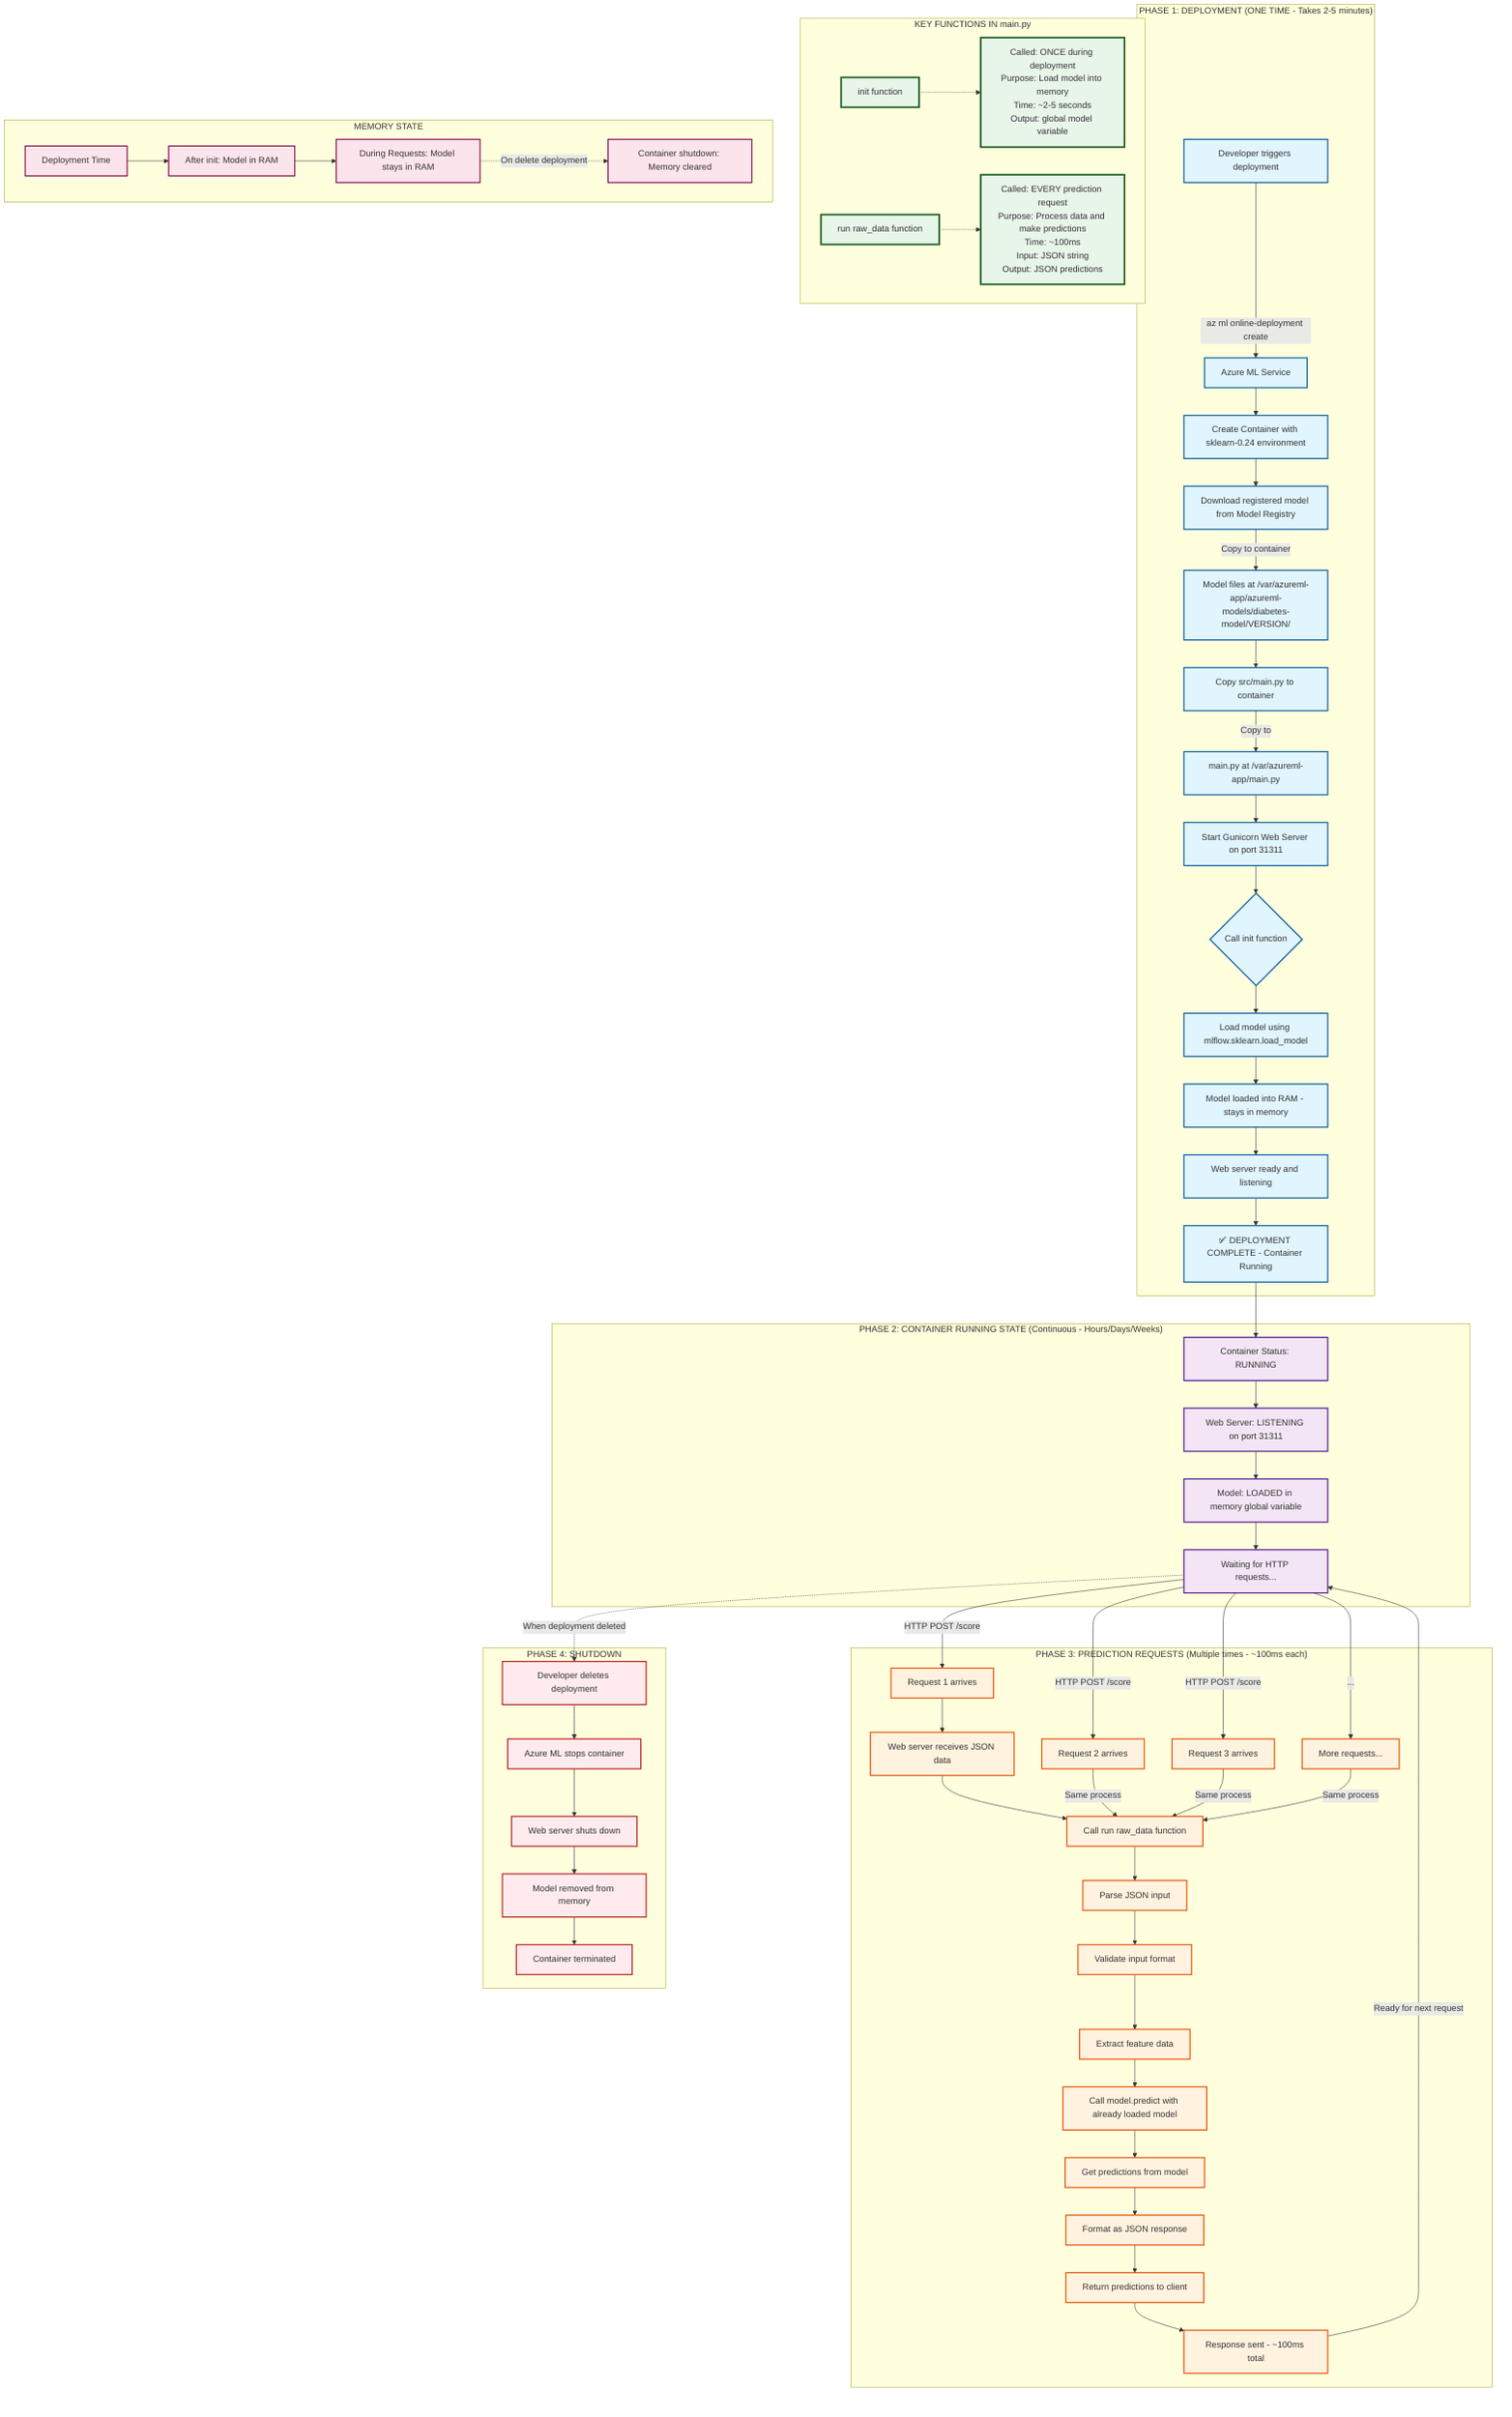 graph TD
    subgraph "PHASE 1: DEPLOYMENT (ONE TIME - Takes 2-5 minutes)"
        A[Developer triggers deployment] -->|az ml online-deployment create| B[Azure ML Service]
        B --> C[Create Container with sklearn-0.24 environment]
        C --> D[Download registered model from Model Registry]
        D -->|Copy to container| E[Model files at /var/azureml-app/azureml-models/diabetes-model/VERSION/]
        E --> F[Copy src/main.py to container]
        F -->|Copy to| G[main.py at /var/azureml-app/main.py]
        G --> H[Start Gunicorn Web Server on port 31311]
        H --> I{Call init function}
        I --> J[Load model using mlflow.sklearn.load_model]
        J --> K[Model loaded into RAM - stays in memory]
        K --> L[Web server ready and listening]
        L --> M[✅ DEPLOYMENT COMPLETE - Container Running]
    end

    subgraph "PHASE 2: CONTAINER RUNNING STATE (Continuous - Hours/Days/Weeks)"
        M --> N[Container Status: RUNNING]
        N --> O[Web Server: LISTENING on port 31311]
        O --> P[Model: LOADED in memory global variable]
        P --> Q[Waiting for HTTP requests...]
    end

    subgraph "PHASE 3: PREDICTION REQUESTS (Multiple times - ~100ms each)"
        Q -->|HTTP POST /score| R[Request 1 arrives]
        R --> S[Web server receives JSON data]
        S --> T[Call run raw_data function]
        T --> U[Parse JSON input]
        U --> V[Validate input format]
        V --> W[Extract feature data]
        W --> X[Call model.predict with already loaded model]
        X --> Y[Get predictions from model]
        Y --> Z[Format as JSON response]
        Z --> AA[Return predictions to client]
        AA --> AB[Response sent - ~100ms total]
        
        AB -->|Ready for next request| Q
        Q -->|HTTP POST /score| AC[Request 2 arrives]
        AC -->|Same process| T
        Q -->|HTTP POST /score| AD[Request 3 arrives]
        AD -->|Same process| T
        Q -->|...| AE[More requests...]
        AE -->|Same process| T
    end

    subgraph "KEY FUNCTIONS IN main.py"
        INIT[init function]
        INIT_DESC[Called: ONCE during deployment<br/>Purpose: Load model into memory<br/>Time: ~2-5 seconds<br/>Output: global model variable]
        
        RUN[run raw_data function]
        RUN_DESC[Called: EVERY prediction request<br/>Purpose: Process data and make predictions<br/>Time: ~100ms<br/>Input: JSON string<br/>Output: JSON predictions]
        
        INIT -.-> INIT_DESC
        RUN -.-> RUN_DESC
    end

    subgraph "MEMORY STATE"
        MEM1[Deployment Time]
        MEM2[After init: Model in RAM]
        MEM3[During Requests: Model stays in RAM]
        MEM4[Container shutdown: Memory cleared]
        
        MEM1 --> MEM2
        MEM2 --> MEM3
        MEM3 -.->|On delete deployment| MEM4
    end
    
    subgraph "PHASE 4: SHUTDOWN"
        AF[Developer deletes deployment]
        AF --> AG[Azure ML stops container]
        AG --> AH[Web server shuts down]
        AH --> AI[Model removed from memory]
        AI --> AJ[Container terminated]
    end
    
    %% Connect phases to improve flow
    Q -.->|When deployment deleted| AF

    %% Styling
    classDef deploymentPhase fill:#e1f5ff,stroke:#01579b,stroke-width:2px
    classDef runningPhase fill:#f3e5f5,stroke:#4a148c,stroke-width:2px
    classDef requestPhase fill:#fff3e0,stroke:#e65100,stroke-width:2px
    classDef shutdownPhase fill:#ffebee,stroke:#b71c1c,stroke-width:2px
    classDef keyFunction fill:#e8f5e9,stroke:#1b5e20,stroke-width:3px
    classDef memoryState fill:#fce4ec,stroke:#880e4f,stroke-width:2px
    
    class A,B,C,D,E,F,G,H,I,J,K,L,M deploymentPhase
    class N,O,P,Q runningPhase
    class R,S,T,U,V,W,X,Y,Z,AA,AB,AC,AD,AE requestPhase
    class AF,AG,AH,AI,AJ shutdownPhase
    class INIT,INIT_DESC,RUN,RUN_DESC keyFunction
    class MEM1,MEM2,MEM3,MEM4 memoryState